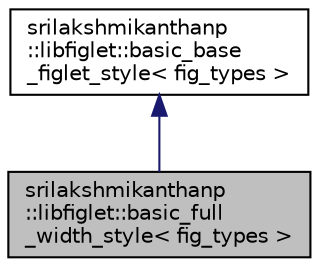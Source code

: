 digraph "srilakshmikanthanp::libfiglet::basic_full_width_style&lt; fig_types &gt;"
{
 // LATEX_PDF_SIZE
  edge [fontname="Helvetica",fontsize="10",labelfontname="Helvetica",labelfontsize="10"];
  node [fontname="Helvetica",fontsize="10",shape=record];
  Node1 [label="srilakshmikanthanp\l::libfiglet::basic_full\l_width_style\< fig_types \>",height=0.2,width=0.4,color="black", fillcolor="grey75", style="filled", fontcolor="black",tooltip="Figlet full width style."];
  Node2 -> Node1 [dir="back",color="midnightblue",fontsize="10",style="solid",fontname="Helvetica"];
  Node2 [label="srilakshmikanthanp\l::libfiglet::basic_base\l_figlet_style\< fig_types \>",height=0.2,width=0.4,color="black", fillcolor="white", style="filled",URL="$structsrilakshmikanthanp_1_1libfiglet_1_1basic__base__figlet__style.html",tooltip="Base Style Type for Figlet."];
}

